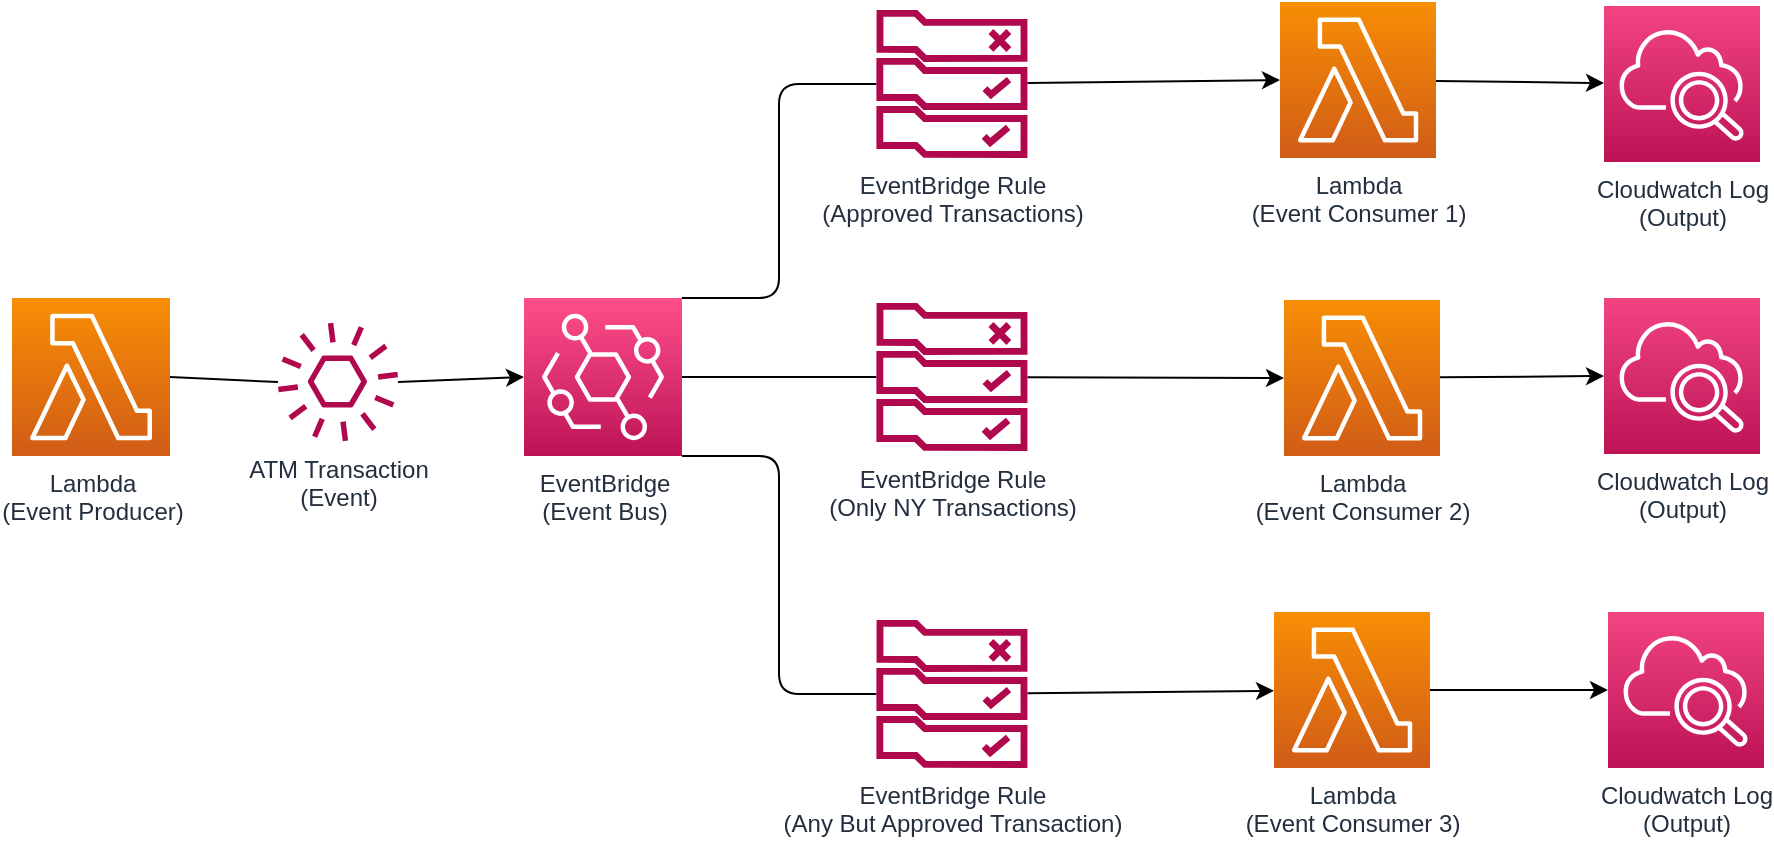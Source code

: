 <mxfile>
    <diagram id="a7g8ZhUu8bfuYHfYpA98" name="ProducerConsumerExample">
        <mxGraphModel dx="1665" dy="852" grid="0" gridSize="10" guides="1" tooltips="1" connect="1" arrows="1" fold="1" page="1" pageScale="1" pageWidth="1100" pageHeight="850" math="0" shadow="0">
            <root>
                <mxCell id="0"/>
                <mxCell id="1" parent="0"/>
                <mxCell id="50" style="edgeStyle=elbowEdgeStyle;html=1;endArrow=none;endFill=0;exitX=1;exitY=0;exitDx=0;exitDy=0;exitPerimeter=0;" edge="1" parent="1" source="hlzm3OFjWWuktmjhIEz7-39" target="hlzm3OFjWWuktmjhIEz7-42">
                    <mxGeometry relative="1" as="geometry">
                        <mxPoint x="458" y="390" as="sourcePoint"/>
                    </mxGeometry>
                </mxCell>
                <mxCell id="52" style="edgeStyle=elbowEdgeStyle;html=1;exitX=1;exitY=1;exitDx=0;exitDy=0;exitPerimeter=0;endArrow=none;endFill=0;" edge="1" parent="1" source="hlzm3OFjWWuktmjhIEz7-39" target="35">
                    <mxGeometry relative="1" as="geometry"/>
                </mxCell>
                <mxCell id="53" style="edgeStyle=elbowEdgeStyle;html=1;endArrow=none;endFill=0;" edge="1" parent="1" source="hlzm3OFjWWuktmjhIEz7-39" target="34">
                    <mxGeometry relative="1" as="geometry"/>
                </mxCell>
                <mxCell id="hlzm3OFjWWuktmjhIEz7-39" value="EventBridge&lt;br&gt;(Event Bus)" style="sketch=0;points=[[0,0,0],[0.25,0,0],[0.5,0,0],[0.75,0,0],[1,0,0],[0,1,0],[0.25,1,0],[0.5,1,0],[0.75,1,0],[1,1,0],[0,0.25,0],[0,0.5,0],[0,0.75,0],[1,0.25,0],[1,0.5,0],[1,0.75,0]];outlineConnect=0;fontColor=#232F3E;gradientColor=#FF4F8B;gradientDirection=north;fillColor=#BC1356;strokeColor=#ffffff;dashed=0;verticalLabelPosition=bottom;verticalAlign=top;align=center;html=1;fontSize=12;fontStyle=0;aspect=fixed;shape=mxgraph.aws4.resourceIcon;resIcon=mxgraph.aws4.eventbridge;" parent="1" vertex="1">
                    <mxGeometry x="378" y="350" width="79" height="79" as="geometry"/>
                </mxCell>
                <mxCell id="43" style="edgeStyle=none;html=1;entryX=0;entryY=0.5;entryDx=0;entryDy=0;entryPerimeter=0;" edge="1" parent="1" source="hlzm3OFjWWuktmjhIEz7-42" target="36">
                    <mxGeometry relative="1" as="geometry"/>
                </mxCell>
                <mxCell id="hlzm3OFjWWuktmjhIEz7-42" value="EventBridge Rule&lt;br&gt;(Approved Transactions)" style="sketch=0;outlineConnect=0;fontColor=#232F3E;gradientColor=none;fillColor=#B0084D;strokeColor=none;dashed=0;verticalLabelPosition=bottom;verticalAlign=top;align=center;html=1;fontSize=12;fontStyle=0;aspect=fixed;pointerEvents=1;shape=mxgraph.aws4.rule_2;" parent="1" vertex="1">
                    <mxGeometry x="554" y="206" width="75.94" height="74" as="geometry"/>
                </mxCell>
                <mxCell id="42" style="edgeStyle=none;html=1;exitX=1;exitY=0.5;exitDx=0;exitDy=0;exitPerimeter=0;entryX=0;entryY=0.5;entryDx=0;entryDy=0;entryPerimeter=0;startArrow=none;" edge="1" parent="1" source="hlzm3OFjWWuktmjhIEz7-41" target="hlzm3OFjWWuktmjhIEz7-39">
                    <mxGeometry relative="1" as="geometry"/>
                </mxCell>
                <mxCell id="hlzm3OFjWWuktmjhIEz7-43" value="Lambda&lt;br&gt;(Event Producer)" style="sketch=0;points=[[0,0,0],[0.25,0,0],[0.5,0,0],[0.75,0,0],[1,0,0],[0,1,0],[0.25,1,0],[0.5,1,0],[0.75,1,0],[1,1,0],[0,0.25,0],[0,0.5,0],[0,0.75,0],[1,0.25,0],[1,0.5,0],[1,0.75,0]];outlineConnect=0;fontColor=#232F3E;gradientColor=#F78E04;gradientDirection=north;fillColor=#D05C17;strokeColor=#ffffff;dashed=0;verticalLabelPosition=bottom;verticalAlign=top;align=center;html=1;fontSize=12;fontStyle=0;aspect=fixed;shape=mxgraph.aws4.resourceIcon;resIcon=mxgraph.aws4.lambda;" parent="1" vertex="1">
                    <mxGeometry x="122" y="350" width="79" height="79" as="geometry"/>
                </mxCell>
                <mxCell id="47" style="edgeStyle=none;html=1;entryX=0;entryY=0.5;entryDx=0;entryDy=0;entryPerimeter=0;" edge="1" parent="1" source="v9pyteFIPzg4LLItuWqm-29" target="40">
                    <mxGeometry relative="1" as="geometry"/>
                </mxCell>
                <mxCell id="v9pyteFIPzg4LLItuWqm-29" value="Lambda&lt;br&gt;(Event Consumer 2)" style="sketch=0;points=[[0,0,0],[0.25,0,0],[0.5,0,0],[0.75,0,0],[1,0,0],[0,1,0],[0.25,1,0],[0.5,1,0],[0.75,1,0],[1,1,0],[0,0.25,0],[0,0.5,0],[0,0.75,0],[1,0.25,0],[1,0.5,0],[1,0.75,0]];outlineConnect=0;fontColor=#232F3E;gradientColor=#F78E04;gradientDirection=north;fillColor=#D05C17;strokeColor=#ffffff;dashed=0;verticalLabelPosition=bottom;verticalAlign=top;align=center;html=1;fontSize=12;fontStyle=0;aspect=fixed;shape=mxgraph.aws4.resourceIcon;resIcon=mxgraph.aws4.lambda;" parent="1" vertex="1">
                    <mxGeometry x="758" y="351" width="78" height="78" as="geometry"/>
                </mxCell>
                <mxCell id="32" value="Cloudwatch Log&lt;br&gt;(Output)" style="sketch=0;points=[[0,0,0],[0.25,0,0],[0.5,0,0],[0.75,0,0],[1,0,0],[0,1,0],[0.25,1,0],[0.5,1,0],[0.75,1,0],[1,1,0],[0,0.25,0],[0,0.5,0],[0,0.75,0],[1,0.25,0],[1,0.5,0],[1,0.75,0]];points=[[0,0,0],[0.25,0,0],[0.5,0,0],[0.75,0,0],[1,0,0],[0,1,0],[0.25,1,0],[0.5,1,0],[0.75,1,0],[1,1,0],[0,0.25,0],[0,0.5,0],[0,0.75,0],[1,0.25,0],[1,0.5,0],[1,0.75,0]];outlineConnect=0;fontColor=#232F3E;gradientColor=#F34482;gradientDirection=north;fillColor=#BC1356;strokeColor=#ffffff;dashed=0;verticalLabelPosition=bottom;verticalAlign=top;align=center;html=1;fontSize=12;fontStyle=0;aspect=fixed;shape=mxgraph.aws4.resourceIcon;resIcon=mxgraph.aws4.cloudwatch_2;" parent="1" vertex="1">
                    <mxGeometry x="918" y="204" width="78" height="78" as="geometry"/>
                </mxCell>
                <mxCell id="44" style="edgeStyle=none;html=1;entryX=0;entryY=0.5;entryDx=0;entryDy=0;entryPerimeter=0;" edge="1" parent="1" source="34" target="v9pyteFIPzg4LLItuWqm-29">
                    <mxGeometry relative="1" as="geometry"/>
                </mxCell>
                <mxCell id="34" value="EventBridge Rule&lt;br&gt;(Only NY Transactions)" style="sketch=0;outlineConnect=0;fontColor=#232F3E;gradientColor=none;fillColor=#B0084D;strokeColor=none;dashed=0;verticalLabelPosition=bottom;verticalAlign=top;align=center;html=1;fontSize=12;fontStyle=0;aspect=fixed;pointerEvents=1;shape=mxgraph.aws4.rule_2;" parent="1" vertex="1">
                    <mxGeometry x="554" y="352.5" width="75.94" height="74" as="geometry"/>
                </mxCell>
                <mxCell id="45" style="edgeStyle=none;html=1;" edge="1" parent="1" source="35" target="37">
                    <mxGeometry relative="1" as="geometry"/>
                </mxCell>
                <mxCell id="35" value="EventBridge Rule&lt;br&gt;(Any But Approved Transaction)" style="sketch=0;outlineConnect=0;fontColor=#232F3E;gradientColor=none;fillColor=#B0084D;strokeColor=none;dashed=0;verticalLabelPosition=bottom;verticalAlign=top;align=center;html=1;fontSize=12;fontStyle=0;aspect=fixed;pointerEvents=1;shape=mxgraph.aws4.rule_2;" parent="1" vertex="1">
                    <mxGeometry x="554" y="511" width="75.94" height="74" as="geometry"/>
                </mxCell>
                <mxCell id="48" style="edgeStyle=none;html=1;" edge="1" parent="1" source="36" target="32">
                    <mxGeometry relative="1" as="geometry"/>
                </mxCell>
                <mxCell id="36" value="Lambda&lt;br&gt;(Event Consumer 1)" style="sketch=0;points=[[0,0,0],[0.25,0,0],[0.5,0,0],[0.75,0,0],[1,0,0],[0,1,0],[0.25,1,0],[0.5,1,0],[0.75,1,0],[1,1,0],[0,0.25,0],[0,0.5,0],[0,0.75,0],[1,0.25,0],[1,0.5,0],[1,0.75,0]];outlineConnect=0;fontColor=#232F3E;gradientColor=#F78E04;gradientDirection=north;fillColor=#D05C17;strokeColor=#ffffff;dashed=0;verticalLabelPosition=bottom;verticalAlign=top;align=center;html=1;fontSize=12;fontStyle=0;aspect=fixed;shape=mxgraph.aws4.resourceIcon;resIcon=mxgraph.aws4.lambda;" vertex="1" parent="1">
                    <mxGeometry x="756" y="202" width="78" height="78" as="geometry"/>
                </mxCell>
                <mxCell id="46" style="edgeStyle=none;html=1;exitX=1;exitY=0.5;exitDx=0;exitDy=0;exitPerimeter=0;entryX=0;entryY=0.5;entryDx=0;entryDy=0;entryPerimeter=0;" edge="1" parent="1" source="37" target="41">
                    <mxGeometry relative="1" as="geometry"/>
                </mxCell>
                <mxCell id="37" value="Lambda&lt;br&gt;(Event Consumer 3)" style="sketch=0;points=[[0,0,0],[0.25,0,0],[0.5,0,0],[0.75,0,0],[1,0,0],[0,1,0],[0.25,1,0],[0.5,1,0],[0.75,1,0],[1,1,0],[0,0.25,0],[0,0.5,0],[0,0.75,0],[1,0.25,0],[1,0.5,0],[1,0.75,0]];outlineConnect=0;fontColor=#232F3E;gradientColor=#F78E04;gradientDirection=north;fillColor=#D05C17;strokeColor=#ffffff;dashed=0;verticalLabelPosition=bottom;verticalAlign=top;align=center;html=1;fontSize=12;fontStyle=0;aspect=fixed;shape=mxgraph.aws4.resourceIcon;resIcon=mxgraph.aws4.lambda;" vertex="1" parent="1">
                    <mxGeometry x="753" y="507" width="78" height="78" as="geometry"/>
                </mxCell>
                <mxCell id="40" value="Cloudwatch Log&lt;br&gt;(Output)" style="sketch=0;points=[[0,0,0],[0.25,0,0],[0.5,0,0],[0.75,0,0],[1,0,0],[0,1,0],[0.25,1,0],[0.5,1,0],[0.75,1,0],[1,1,0],[0,0.25,0],[0,0.5,0],[0,0.75,0],[1,0.25,0],[1,0.5,0],[1,0.75,0]];points=[[0,0,0],[0.25,0,0],[0.5,0,0],[0.75,0,0],[1,0,0],[0,1,0],[0.25,1,0],[0.5,1,0],[0.75,1,0],[1,1,0],[0,0.25,0],[0,0.5,0],[0,0.75,0],[1,0.25,0],[1,0.5,0],[1,0.75,0]];outlineConnect=0;fontColor=#232F3E;gradientColor=#F34482;gradientDirection=north;fillColor=#BC1356;strokeColor=#ffffff;dashed=0;verticalLabelPosition=bottom;verticalAlign=top;align=center;html=1;fontSize=12;fontStyle=0;aspect=fixed;shape=mxgraph.aws4.resourceIcon;resIcon=mxgraph.aws4.cloudwatch_2;" vertex="1" parent="1">
                    <mxGeometry x="918" y="350" width="78" height="78" as="geometry"/>
                </mxCell>
                <mxCell id="41" value="Cloudwatch Log&lt;br&gt;(Output)" style="sketch=0;points=[[0,0,0],[0.25,0,0],[0.5,0,0],[0.75,0,0],[1,0,0],[0,1,0],[0.25,1,0],[0.5,1,0],[0.75,1,0],[1,1,0],[0,0.25,0],[0,0.5,0],[0,0.75,0],[1,0.25,0],[1,0.5,0],[1,0.75,0]];points=[[0,0,0],[0.25,0,0],[0.5,0,0],[0.75,0,0],[1,0,0],[0,1,0],[0.25,1,0],[0.5,1,0],[0.75,1,0],[1,1,0],[0,0.25,0],[0,0.5,0],[0,0.75,0],[1,0.25,0],[1,0.5,0],[1,0.75,0]];outlineConnect=0;fontColor=#232F3E;gradientColor=#F34482;gradientDirection=north;fillColor=#BC1356;strokeColor=#ffffff;dashed=0;verticalLabelPosition=bottom;verticalAlign=top;align=center;html=1;fontSize=12;fontStyle=0;aspect=fixed;shape=mxgraph.aws4.resourceIcon;resIcon=mxgraph.aws4.cloudwatch_2;" vertex="1" parent="1">
                    <mxGeometry x="920" y="507" width="78" height="78" as="geometry"/>
                </mxCell>
                <mxCell id="54" value="" style="edgeStyle=none;html=1;exitX=1;exitY=0.5;exitDx=0;exitDy=0;exitPerimeter=0;entryX=0;entryY=0.5;entryDx=0;entryDy=0;entryPerimeter=0;endArrow=none;" edge="1" parent="1" source="hlzm3OFjWWuktmjhIEz7-43" target="hlzm3OFjWWuktmjhIEz7-41">
                    <mxGeometry relative="1" as="geometry">
                        <mxPoint x="201" y="389.5" as="sourcePoint"/>
                        <mxPoint x="378" y="389.5" as="targetPoint"/>
                    </mxGeometry>
                </mxCell>
                <mxCell id="hlzm3OFjWWuktmjhIEz7-41" value="ATM Transaction&lt;br&gt;(Event)" style="sketch=0;outlineConnect=0;fontColor=#232F3E;gradientColor=none;fillColor=#B0084D;strokeColor=none;dashed=0;verticalLabelPosition=bottom;verticalAlign=top;align=center;html=1;fontSize=12;fontStyle=0;aspect=fixed;pointerEvents=1;shape=mxgraph.aws4.event;" parent="1" vertex="1">
                    <mxGeometry x="255" y="362" width="60" height="60" as="geometry"/>
                </mxCell>
            </root>
        </mxGraphModel>
    </diagram>
</mxfile>